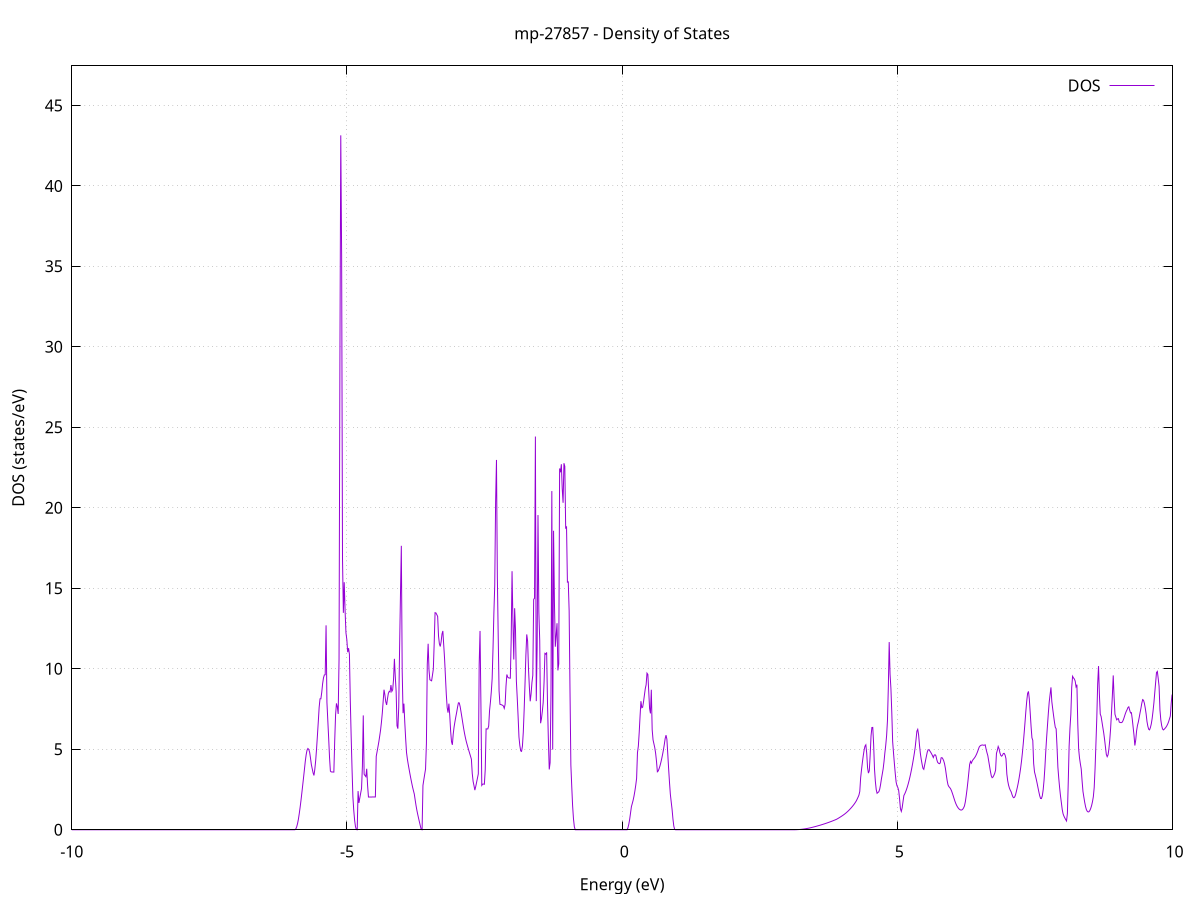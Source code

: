 set title 'mp-27857 - Density of States'
set xlabel 'Energy (eV)'
set ylabel 'DOS (states/eV)'
set grid
set xrange [-10:10]
set yrange [0:47.455]
set xzeroaxis lt -1
set terminal png size 800,600
set output 'mp-27857_dos_gnuplot.png'
plot '-' using 1:2 with lines title 'DOS'
-17.152200 0.000000
-17.136500 0.000000
-17.120800 0.000000
-17.105100 0.000000
-17.089400 0.000000
-17.073600 0.000000
-17.057900 0.000000
-17.042200 0.000000
-17.026500 0.000000
-17.010800 0.000000
-16.995000 0.000000
-16.979300 0.000000
-16.963600 0.000000
-16.947900 0.000000
-16.932200 0.000000
-16.916500 0.000000
-16.900700 0.000000
-16.885000 0.000000
-16.869300 0.000000
-16.853600 0.000000
-16.837900 0.000000
-16.822200 0.000000
-16.806400 0.000000
-16.790700 0.000000
-16.775000 0.000000
-16.759300 0.000000
-16.743600 0.000000
-16.727800 0.000000
-16.712100 0.000000
-16.696400 0.000000
-16.680700 0.000000
-16.665000 0.000000
-16.649300 0.000000
-16.633500 0.000000
-16.617800 0.000000
-16.602100 0.000000
-16.586400 0.000000
-16.570700 0.000000
-16.555000 0.000000
-16.539200 0.000000
-16.523500 0.000000
-16.507800 0.000000
-16.492100 0.000000
-16.476400 0.000000
-16.460600 0.000000
-16.444900 0.000000
-16.429200 0.000000
-16.413500 0.000000
-16.397800 0.000000
-16.382100 0.000000
-16.366300 0.000000
-16.350600 0.000000
-16.334900 0.000000
-16.319200 0.000000
-16.303500 0.000000
-16.287800 0.000000
-16.272000 0.000000
-16.256300 0.000000
-16.240600 0.000000
-16.224900 0.000000
-16.209200 0.000000
-16.193500 0.000000
-16.177700 0.000000
-16.162000 0.000000
-16.146300 0.000000
-16.130600 0.000000
-16.114900 0.000000
-16.099100 0.000000
-16.083400 0.000000
-16.067700 0.000000
-16.052000 0.000000
-16.036300 0.000000
-16.020600 0.000000
-16.004800 0.000000
-15.989100 0.000000
-15.973400 0.000000
-15.957700 0.000000
-15.942000 0.000000
-15.926300 0.000000
-15.910500 0.000000
-15.894800 0.000000
-15.879100 0.000000
-15.863400 0.000000
-15.847700 0.000000
-15.831900 0.000000
-15.816200 0.000000
-15.800500 0.000000
-15.784800 0.000000
-15.769100 0.000000
-15.753400 0.000000
-15.737600 0.000000
-15.721900 0.008300
-15.706200 1.200000
-15.690500 4.267300
-15.674800 8.556900
-15.659100 16.756300
-15.643300 15.286000
-15.627600 12.268100
-15.611900 6.718900
-15.596200 6.721800
-15.580500 6.724700
-15.564700 6.727600
-15.549000 6.730600
-15.533300 10.356200
-15.517600 14.742800
-15.501900 7.881400
-15.486200 0.000000
-15.470400 0.000000
-15.454700 0.000000
-15.439000 0.000000
-15.423300 0.000000
-15.407600 0.000000
-15.391900 0.000000
-15.376100 6.416100
-15.360400 17.279000
-15.344700 6.151400
-15.329000 6.153000
-15.313300 6.155000
-15.297500 6.157300
-15.281800 6.160000
-15.266100 6.163100
-15.250400 6.166600
-15.234700 8.872100
-15.219000 16.136700
-15.203200 16.140400
-15.187500 14.408700
-15.171800 13.228500
-15.156100 25.894500
-15.140400 45.968100
-15.124700 50.950100
-15.108900 103.282300
-15.093200 0.000000
-15.077500 0.000000
-15.061800 0.000000
-15.046100 0.000000
-15.030400 0.000000
-15.014600 0.000000
-14.998900 0.000000
-14.983200 0.000000
-14.967500 0.000000
-14.951800 0.000000
-14.936000 0.000000
-14.920300 0.000000
-14.904600 0.000000
-14.888900 0.000000
-14.873200 0.000000
-14.857500 0.000000
-14.841700 0.000000
-14.826000 0.000000
-14.810300 0.000000
-14.794600 0.000000
-14.778900 0.000000
-14.763200 0.000000
-14.747400 0.000000
-14.731700 0.000000
-14.716000 0.000000
-14.700300 0.000000
-14.684600 0.000000
-14.668800 0.000000
-14.653100 0.000000
-14.637400 0.000000
-14.621700 0.000000
-14.606000 0.000000
-14.590300 0.000000
-14.574500 0.000000
-14.558800 0.000000
-14.543100 0.000000
-14.527400 0.000000
-14.511700 0.000000
-14.496000 0.000000
-14.480200 0.000000
-14.464500 0.000000
-14.448800 0.000000
-14.433100 0.000000
-14.417400 0.000000
-14.401600 0.000000
-14.385900 0.000000
-14.370200 0.000000
-14.354500 0.000000
-14.338800 0.000000
-14.323100 0.000000
-14.307300 0.000000
-14.291600 0.000000
-14.275900 0.000000
-14.260200 0.000000
-14.244500 0.000000
-14.228800 0.000000
-14.213000 0.000000
-14.197300 0.000000
-14.181600 0.000000
-14.165900 0.000000
-14.150200 0.000000
-14.134500 0.000000
-14.118700 0.000000
-14.103000 0.000000
-14.087300 0.000000
-14.071600 0.000000
-14.055900 0.000000
-14.040100 0.000000
-14.024400 0.000000
-14.008700 0.000000
-13.993000 0.000000
-13.977300 0.000000
-13.961600 0.000000
-13.945800 0.000000
-13.930100 0.000000
-13.914400 0.000000
-13.898700 0.000000
-13.883000 0.000000
-13.867300 0.000000
-13.851500 0.000000
-13.835800 0.000000
-13.820100 0.000000
-13.804400 0.000000
-13.788700 0.000000
-13.772900 0.000000
-13.757200 0.000000
-13.741500 0.000000
-13.725800 0.000000
-13.710100 0.000000
-13.694400 0.000000
-13.678600 0.000000
-13.662900 0.000000
-13.647200 0.000000
-13.631500 0.000000
-13.615800 0.000000
-13.600100 0.000000
-13.584300 0.000000
-13.568600 0.000000
-13.552900 0.000000
-13.537200 0.000000
-13.521500 0.000000
-13.505700 0.000000
-13.490000 0.000000
-13.474300 0.000000
-13.458600 0.000000
-13.442900 0.000000
-13.427200 0.000000
-13.411400 0.000000
-13.395700 0.000000
-13.380000 0.000000
-13.364300 0.000000
-13.348600 0.000000
-13.332900 0.000000
-13.317100 0.000000
-13.301400 0.000000
-13.285700 0.000000
-13.270000 0.000000
-13.254300 0.000000
-13.238600 0.000000
-13.222800 0.000000
-13.207100 0.000000
-13.191400 0.000000
-13.175700 0.000000
-13.160000 0.000000
-13.144200 0.000000
-13.128500 0.000000
-13.112800 0.000000
-13.097100 0.000000
-13.081400 0.000000
-13.065700 0.000000
-13.049900 0.000000
-13.034200 0.000000
-13.018500 0.000000
-13.002800 0.000000
-12.987100 0.000000
-12.971400 0.000000
-12.955600 0.000000
-12.939900 0.000000
-12.924200 0.000000
-12.908500 0.000000
-12.892800 0.000000
-12.877000 0.000000
-12.861300 0.000000
-12.845600 0.000000
-12.829900 0.000000
-12.814200 0.000000
-12.798500 0.000000
-12.782700 0.000000
-12.767000 0.000000
-12.751300 0.000000
-12.735600 0.000000
-12.719900 0.000000
-12.704200 0.000000
-12.688400 0.000000
-12.672700 0.000000
-12.657000 0.000000
-12.641300 0.000000
-12.625600 0.000000
-12.609800 0.000000
-12.594100 0.000000
-12.578400 0.000000
-12.562700 0.000000
-12.547000 0.000000
-12.531300 0.000000
-12.515500 0.000000
-12.499800 0.000000
-12.484100 0.000000
-12.468400 0.000000
-12.452700 0.000000
-12.437000 0.000000
-12.421200 0.000000
-12.405500 0.000000
-12.389800 0.000000
-12.374100 0.000000
-12.358400 0.000000
-12.342700 0.000000
-12.326900 0.000000
-12.311200 0.000000
-12.295500 0.000000
-12.279800 0.000000
-12.264100 0.000000
-12.248300 0.000000
-12.232600 0.000000
-12.216900 0.000000
-12.201200 0.000000
-12.185500 0.000000
-12.169800 0.000000
-12.154000 0.000000
-12.138300 0.000000
-12.122600 0.000000
-12.106900 0.000000
-12.091200 0.000000
-12.075500 0.000000
-12.059700 0.000000
-12.044000 0.000000
-12.028300 0.000000
-12.012600 0.000000
-11.996900 0.000000
-11.981100 0.000000
-11.965400 0.000000
-11.949700 0.000000
-11.934000 0.000000
-11.918300 0.000000
-11.902600 0.000000
-11.886800 0.000000
-11.871100 0.000000
-11.855400 0.000000
-11.839700 0.000000
-11.824000 0.000000
-11.808300 0.000000
-11.792500 0.000000
-11.776800 0.000000
-11.761100 0.000000
-11.745400 0.000000
-11.729700 0.000000
-11.713900 0.000000
-11.698200 0.000000
-11.682500 0.000000
-11.666800 0.000000
-11.651100 0.000000
-11.635400 0.000000
-11.619600 0.000000
-11.603900 0.000000
-11.588200 0.000000
-11.572500 0.000000
-11.556800 0.000000
-11.541100 0.000000
-11.525300 0.000000
-11.509600 0.000000
-11.493900 0.000000
-11.478200 0.000000
-11.462500 0.000000
-11.446700 0.000000
-11.431000 0.000000
-11.415300 0.000000
-11.399600 0.000000
-11.383900 0.000000
-11.368200 0.000000
-11.352400 0.000000
-11.336700 0.000000
-11.321000 0.000000
-11.305300 0.000000
-11.289600 0.000000
-11.273900 0.000000
-11.258100 0.000000
-11.242400 0.000000
-11.226700 0.000000
-11.211000 0.000000
-11.195300 0.000000
-11.179600 0.000000
-11.163800 0.000000
-11.148100 0.000000
-11.132400 0.000000
-11.116700 0.000000
-11.101000 0.000000
-11.085200 0.000000
-11.069500 0.000000
-11.053800 0.000000
-11.038100 0.000000
-11.022400 0.000000
-11.006700 0.000000
-10.990900 0.000000
-10.975200 0.000000
-10.959500 0.000000
-10.943800 0.000000
-10.928100 0.000000
-10.912400 0.000000
-10.896600 0.000000
-10.880900 0.000000
-10.865200 0.000000
-10.849500 0.000000
-10.833800 0.000000
-10.818000 0.000000
-10.802300 0.000000
-10.786600 0.000000
-10.770900 0.000000
-10.755200 0.000000
-10.739500 0.000000
-10.723700 0.000000
-10.708000 0.000000
-10.692300 0.000000
-10.676600 0.000000
-10.660900 0.000000
-10.645200 0.000000
-10.629400 0.000000
-10.613700 0.000000
-10.598000 0.000000
-10.582300 0.000000
-10.566600 0.000000
-10.550800 0.000000
-10.535100 0.000000
-10.519400 0.000000
-10.503700 0.000000
-10.488000 0.000000
-10.472300 0.000000
-10.456500 0.000000
-10.440800 0.000000
-10.425100 0.000000
-10.409400 0.000000
-10.393700 0.000000
-10.378000 0.000000
-10.362200 0.000000
-10.346500 0.000000
-10.330800 0.000000
-10.315100 0.000000
-10.299400 0.000000
-10.283700 0.000000
-10.267900 0.000000
-10.252200 0.000000
-10.236500 0.000000
-10.220800 0.000000
-10.205100 0.000000
-10.189300 0.000000
-10.173600 0.000000
-10.157900 0.000000
-10.142200 0.000000
-10.126500 0.000000
-10.110800 0.000000
-10.095000 0.000000
-10.079300 0.000000
-10.063600 0.000000
-10.047900 0.000000
-10.032200 0.000000
-10.016500 0.000000
-10.000700 0.000000
-9.985000 0.000000
-9.969300 0.000000
-9.953600 0.000000
-9.937900 0.000000
-9.922100 0.000000
-9.906400 0.000000
-9.890700 0.000000
-9.875000 0.000000
-9.859300 0.000000
-9.843600 0.000000
-9.827800 0.000000
-9.812100 0.000000
-9.796400 0.000000
-9.780700 0.000000
-9.765000 0.000000
-9.749300 0.000000
-9.733500 0.000000
-9.717800 0.000000
-9.702100 0.000000
-9.686400 0.000000
-9.670700 0.000000
-9.654900 0.000000
-9.639200 0.000000
-9.623500 0.000000
-9.607800 0.000000
-9.592100 0.000000
-9.576400 0.000000
-9.560600 0.000000
-9.544900 0.000000
-9.529200 0.000000
-9.513500 0.000000
-9.497800 0.000000
-9.482100 0.000000
-9.466300 0.000000
-9.450600 0.000000
-9.434900 0.000000
-9.419200 0.000000
-9.403500 0.000000
-9.387800 0.000000
-9.372000 0.000000
-9.356300 0.000000
-9.340600 0.000000
-9.324900 0.000000
-9.309200 0.000000
-9.293400 0.000000
-9.277700 0.000000
-9.262000 0.000000
-9.246300 0.000000
-9.230600 0.000000
-9.214900 0.000000
-9.199100 0.000000
-9.183400 0.000000
-9.167700 0.000000
-9.152000 0.000000
-9.136300 0.000000
-9.120600 0.000000
-9.104800 0.000000
-9.089100 0.000000
-9.073400 0.000000
-9.057700 0.000000
-9.042000 0.000000
-9.026200 0.000000
-9.010500 0.000000
-8.994800 0.000000
-8.979100 0.000000
-8.963400 0.000000
-8.947700 0.000000
-8.931900 0.000000
-8.916200 0.000000
-8.900500 0.000000
-8.884800 0.000000
-8.869100 0.000000
-8.853400 0.000000
-8.837600 0.000000
-8.821900 0.000000
-8.806200 0.000000
-8.790500 0.000000
-8.774800 0.000000
-8.759000 0.000000
-8.743300 0.000000
-8.727600 0.000000
-8.711900 0.000000
-8.696200 0.000000
-8.680500 0.000000
-8.664700 0.000000
-8.649000 0.000000
-8.633300 0.000000
-8.617600 0.000000
-8.601900 0.000000
-8.586200 0.000000
-8.570400 0.000000
-8.554700 0.000000
-8.539000 0.000000
-8.523300 0.000000
-8.507600 0.000000
-8.491900 0.000000
-8.476100 0.000000
-8.460400 0.000000
-8.444700 0.000000
-8.429000 0.000000
-8.413300 0.000000
-8.397500 0.000000
-8.381800 0.000000
-8.366100 0.000000
-8.350400 0.000000
-8.334700 0.000000
-8.319000 0.000000
-8.303200 0.000000
-8.287500 0.000000
-8.271800 0.000000
-8.256100 0.000000
-8.240400 0.000000
-8.224700 0.000000
-8.208900 0.000000
-8.193200 0.000000
-8.177500 0.000000
-8.161800 0.000000
-8.146100 0.000000
-8.130300 0.000000
-8.114600 0.000000
-8.098900 0.000000
-8.083200 0.000000
-8.067500 0.000000
-8.051800 0.000000
-8.036000 0.000000
-8.020300 0.000000
-8.004600 0.000000
-7.988900 0.000000
-7.973200 0.000000
-7.957500 0.000000
-7.941700 0.000000
-7.926000 0.000000
-7.910300 0.000000
-7.894600 0.000000
-7.878900 0.000000
-7.863100 0.000000
-7.847400 0.000000
-7.831700 0.000000
-7.816000 0.000000
-7.800300 0.000000
-7.784600 0.000000
-7.768800 0.000000
-7.753100 0.000000
-7.737400 0.000000
-7.721700 0.000000
-7.706000 0.000000
-7.690300 0.000000
-7.674500 0.000000
-7.658800 0.000000
-7.643100 0.000000
-7.627400 0.000000
-7.611700 0.000000
-7.595900 0.000000
-7.580200 0.000000
-7.564500 0.000000
-7.548800 0.000000
-7.533100 0.000000
-7.517400 0.000000
-7.501600 0.000000
-7.485900 0.000000
-7.470200 0.000000
-7.454500 0.000000
-7.438800 0.000000
-7.423100 0.000000
-7.407300 0.000000
-7.391600 0.000000
-7.375900 0.000000
-7.360200 0.000000
-7.344500 0.000000
-7.328800 0.000000
-7.313000 0.000000
-7.297300 0.000000
-7.281600 0.000000
-7.265900 0.000000
-7.250200 0.000000
-7.234400 0.000000
-7.218700 0.000000
-7.203000 0.000000
-7.187300 0.000000
-7.171600 0.000000
-7.155900 0.000000
-7.140100 0.000000
-7.124400 0.000000
-7.108700 0.000000
-7.093000 0.000000
-7.077300 0.000000
-7.061600 0.000000
-7.045800 0.000000
-7.030100 0.000000
-7.014400 0.000000
-6.998700 0.000000
-6.983000 0.000000
-6.967200 0.000000
-6.951500 0.000000
-6.935800 0.000000
-6.920100 0.000000
-6.904400 0.000000
-6.888700 0.000000
-6.872900 0.000000
-6.857200 0.000000
-6.841500 0.000000
-6.825800 0.000000
-6.810100 0.000000
-6.794400 0.000000
-6.778600 0.000000
-6.762900 0.000000
-6.747200 0.000000
-6.731500 0.000000
-6.715800 0.000000
-6.700000 0.000000
-6.684300 0.000000
-6.668600 0.000000
-6.652900 0.000000
-6.637200 0.000000
-6.621500 0.000000
-6.605700 0.000000
-6.590000 0.000000
-6.574300 0.000000
-6.558600 0.000000
-6.542900 0.000000
-6.527200 0.000000
-6.511400 0.000000
-6.495700 0.000000
-6.480000 0.000000
-6.464300 0.000000
-6.448600 0.000000
-6.432900 0.000000
-6.417100 0.000000
-6.401400 0.000000
-6.385700 0.000000
-6.370000 0.000000
-6.354300 0.000000
-6.338500 0.000000
-6.322800 0.000000
-6.307100 0.000000
-6.291400 0.000000
-6.275700 0.000000
-6.260000 0.000000
-6.244200 0.000000
-6.228500 0.000000
-6.212800 0.000000
-6.197100 0.000000
-6.181400 0.000000
-6.165700 0.000000
-6.149900 0.000000
-6.134200 0.000000
-6.118500 0.000000
-6.102800 0.000000
-6.087100 0.000000
-6.071300 0.000000
-6.055600 0.000000
-6.039900 0.000000
-6.024200 0.000000
-6.008500 0.000000
-5.992800 0.000000
-5.977000 0.000000
-5.961300 0.000000
-5.945600 0.000900
-5.929900 0.050300
-5.914200 0.175000
-5.898500 0.375100
-5.882700 0.650600
-5.867000 1.001400
-5.851300 1.393000
-5.835600 1.821400
-5.819900 2.289200
-5.804100 2.774000
-5.788400 3.258400
-5.772700 3.757400
-5.757000 4.262100
-5.741300 4.664900
-5.725600 4.947100
-5.709800 5.048800
-5.694100 4.991900
-5.678400 4.815900
-5.662700 4.454900
-5.647000 4.048700
-5.631300 3.792900
-5.615500 3.534000
-5.599800 3.374800
-5.584100 3.762800
-5.568400 4.303600
-5.552700 5.024100
-5.537000 5.845900
-5.521200 6.706000
-5.505500 7.602300
-5.489800 8.135500
-5.474100 8.137700
-5.458400 8.536800
-5.442600 9.070300
-5.426900 9.432200
-5.411200 9.617200
-5.395500 9.633800
-5.379800 12.699900
-5.364100 7.914400
-5.348300 6.795700
-5.332600 5.690600
-5.316900 4.499800
-5.301200 3.644400
-5.285500 3.594800
-5.269800 3.590500
-5.254000 3.587000
-5.238300 3.584300
-5.222600 5.541600
-5.206900 7.146400
-5.191200 7.851500
-5.175400 7.635200
-5.159700 7.195200
-5.144000 10.590200
-5.128300 29.100800
-5.112600 43.140900
-5.096900 35.610500
-5.081100 16.848000
-5.065400 13.474300
-5.049700 15.377900
-5.034000 13.579600
-5.018300 12.230300
-5.002600 11.819000
-4.986800 11.033500
-4.971100 11.283600
-4.955400 10.907800
-4.939700 8.057600
-4.924000 5.829200
-4.908200 3.815300
-4.892500 2.045000
-4.876800 1.211200
-4.861100 0.594500
-4.845400 0.195000
-4.829700 0.012600
-4.813900 0.000000
-4.798200 2.404600
-4.782500 1.666400
-4.766800 1.973000
-4.751100 2.271000
-4.735400 2.560200
-4.719600 3.937800
-4.703900 7.102900
-4.688200 3.450300
-4.672500 3.370700
-4.656800 3.299200
-4.641100 3.788400
-4.625300 2.749400
-4.609600 2.033800
-4.593900 2.034400
-4.578200 2.034900
-4.562500 2.035500
-4.546700 2.036100
-4.531000 2.036700
-4.515300 2.037200
-4.499600 2.037800
-4.483900 2.038400
-4.468200 4.564100
-4.452400 4.859600
-4.436700 5.156700
-4.421000 5.460800
-4.405300 5.821700
-4.389600 6.190900
-4.373900 6.675500
-4.358100 7.248800
-4.342400 7.977600
-4.326700 8.700900
-4.311000 8.382000
-4.295300 7.957000
-4.279500 7.755300
-4.263800 8.141900
-4.248100 8.475600
-4.232400 8.598900
-4.216700 8.564800
-4.201000 8.991900
-4.185200 8.593400
-4.169500 8.693300
-4.153800 9.337700
-4.138100 10.621100
-4.122400 9.536600
-4.106700 8.606600
-4.090900 6.465400
-4.075200 6.282400
-4.059500 7.603500
-4.043800 11.290100
-4.028100 14.557200
-4.012300 17.641300
-3.996600 9.853700
-3.980900 7.245100
-3.965200 7.837700
-3.949500 6.667900
-3.933800 5.667400
-3.918000 4.800600
-3.902300 4.389700
-3.886600 4.061600
-3.870900 3.759500
-3.855200 3.462900
-3.839500 3.179500
-3.823700 2.909300
-3.808000 2.653300
-3.792300 2.431000
-3.776600 2.219700
-3.760900 1.856200
-3.745100 1.506500
-3.729400 1.202900
-3.713700 0.943200
-3.698000 0.702700
-3.682300 0.469200
-3.666600 0.240400
-3.650800 0.016300
-3.635100 0.000000
-3.619400 2.753700
-3.603700 3.103500
-3.588000 3.442000
-3.572300 3.769200
-3.556500 5.352100
-3.540800 10.273000
-3.525100 11.554600
-3.509400 9.929000
-3.493700 9.318700
-3.478000 9.287200
-3.462200 9.254500
-3.446500 9.606300
-3.430800 9.979200
-3.415100 11.593200
-3.399400 13.485500
-3.383600 13.471300
-3.367900 13.366900
-3.352200 13.251800
-3.336500 12.037700
-3.320800 11.553700
-3.305100 11.387200
-3.289300 11.672600
-3.273600 12.159500
-3.257900 12.351700
-3.242200 11.493700
-3.226500 10.626200
-3.210800 9.519400
-3.195000 8.404600
-3.179300 7.590200
-3.163600 7.276200
-3.147900 7.835900
-3.132200 7.099100
-3.116400 6.137200
-3.100700 5.477600
-3.085000 5.277900
-3.069300 5.951200
-3.053600 6.387200
-3.037900 6.717000
-3.022100 7.019200
-3.006400 7.303000
-2.990700 7.615800
-2.975000 7.887000
-2.959300 7.879500
-2.943600 7.653100
-2.927800 7.327600
-2.912100 6.994200
-2.896400 6.650200
-2.880700 6.312500
-2.865000 6.008400
-2.849200 5.738600
-2.833500 5.503300
-2.817800 5.302200
-2.802100 5.111300
-2.786400 4.926100
-2.770700 4.746600
-2.754900 4.567400
-2.739200 4.386100
-2.723500 3.495900
-2.707800 3.001200
-2.692100 2.744800
-2.676400 2.462700
-2.660600 2.682900
-2.644900 2.944000
-2.629200 3.206400
-2.613500 3.474800
-2.597800 10.263300
-2.582100 12.351500
-2.566300 7.852900
-2.550600 2.756700
-2.534900 2.832800
-2.519200 2.842600
-2.503500 2.828500
-2.487700 3.730600
-2.472000 6.269000
-2.456300 6.263800
-2.440600 6.264700
-2.424900 6.448300
-2.409200 7.403400
-2.393400 7.937900
-2.377700 8.562000
-2.362000 9.386500
-2.346300 11.264200
-2.330600 13.442100
-2.314900 15.200400
-2.299100 20.361400
-2.283400 22.974600
-2.267700 15.738100
-2.252000 12.042200
-2.236300 8.636800
-2.220500 7.794600
-2.204800 7.780300
-2.189100 7.759100
-2.173400 7.734900
-2.157700 7.690600
-2.142000 7.542200
-2.126200 7.797900
-2.110500 8.913800
-2.094800 9.645600
-2.079100 9.483500
-2.063400 9.436700
-2.047700 9.425900
-2.031900 9.415700
-2.016200 11.817600
-2.000500 16.062900
-1.984800 13.021200
-1.969100 10.574300
-1.953300 13.763900
-1.937600 12.391000
-1.921900 9.239200
-1.906200 8.194000
-1.890500 7.029600
-1.874800 5.762000
-1.859000 5.234200
-1.843300 4.900400
-1.827600 4.871400
-1.811900 5.197900
-1.796200 6.064800
-1.780500 7.435300
-1.764700 9.087600
-1.749000 10.858200
-1.733300 12.136600
-1.717600 11.718500
-1.701900 10.016200
-1.686200 8.891800
-1.670400 7.982200
-1.654700 8.434600
-1.639000 9.147500
-1.623300 9.594600
-1.607600 14.320600
-1.591800 14.377400
-1.576100 24.430800
-1.560400 7.993300
-1.544700 11.327300
-1.529000 19.550500
-1.513300 13.522300
-1.497500 11.743600
-1.481800 6.618400
-1.466100 6.892600
-1.450400 7.350500
-1.434700 7.901200
-1.419000 9.148300
-1.403200 10.955700
-1.387500 10.911000
-1.371800 11.018700
-1.356100 7.834100
-1.340400 5.561300
-1.324600 3.747400
-1.308900 4.170400
-1.293200 8.394100
-1.277500 21.039500
-1.261800 4.981200
-1.246100 18.575100
-1.230300 14.135400
-1.214600 11.371700
-1.198900 12.077500
-1.183200 12.830400
-1.167500 9.900200
-1.151800 10.310500
-1.136000 22.445000
-1.120300 22.207800
-1.104600 22.707200
-1.088900 21.193600
-1.073200 20.315200
-1.057400 22.771500
-1.041700 22.572800
-1.026000 18.748100
-1.010300 18.805900
-0.994600 15.384000
-0.978900 15.398700
-0.963100 13.601700
-0.947400 8.622900
-0.931700 4.017500
-0.916000 2.710000
-0.900300 1.503300
-0.884600 0.689100
-0.868800 0.193900
-0.853100 0.002600
-0.837400 0.000000
-0.821700 0.000000
-0.806000 0.000000
-0.790300 0.000000
-0.774500 0.000000
-0.758800 0.000000
-0.743100 0.000000
-0.727400 0.000000
-0.711700 0.000000
-0.695900 0.000000
-0.680200 0.000000
-0.664500 0.000000
-0.648800 0.000000
-0.633100 0.000000
-0.617400 0.000000
-0.601600 0.000000
-0.585900 0.000000
-0.570200 0.000000
-0.554500 0.000000
-0.538800 0.000000
-0.523100 0.000000
-0.507300 0.000000
-0.491600 0.000000
-0.475900 0.000000
-0.460200 0.000000
-0.444500 0.000000
-0.428700 0.000000
-0.413000 0.000000
-0.397300 0.000000
-0.381600 0.000000
-0.365900 0.000000
-0.350200 0.000000
-0.334400 0.000000
-0.318700 0.000000
-0.303000 0.000000
-0.287300 0.000000
-0.271600 0.000000
-0.255900 0.000000
-0.240100 0.000000
-0.224400 0.000000
-0.208700 0.000000
-0.193000 0.000000
-0.177300 0.000000
-0.161500 0.000000
-0.145800 0.000000
-0.130100 0.000000
-0.114400 0.000000
-0.098700 0.000000
-0.083000 0.000000
-0.067200 0.000000
-0.051500 0.000000
-0.035800 0.000000
-0.020100 0.000000
-0.004400 0.000000
0.011300 0.000000
0.027100 0.000000
0.042800 0.000000
0.058500 0.000000
0.074200 0.000000
0.089900 0.000000
0.105600 0.127400
0.121400 0.352200
0.137100 0.659600
0.152800 1.049600
0.168500 1.440000
0.184200 1.632900
0.200000 1.839300
0.215700 2.097500
0.231400 2.406400
0.247100 2.766000
0.262800 3.195600
0.278500 4.792900
0.294300 5.193500
0.310000 6.046800
0.325700 7.062400
0.341400 7.988500
0.357100 7.581200
0.372800 7.615600
0.388600 7.952200
0.404300 8.355800
0.420000 8.756100
0.435700 9.009300
0.451400 9.729500
0.467200 9.650800
0.482900 8.614100
0.498600 7.534200
0.514300 7.229200
0.530000 8.700200
0.545700 6.215800
0.561500 5.586500
0.577200 5.340800
0.592900 5.096900
0.608600 4.746000
0.624300 4.249900
0.640000 3.603500
0.655800 3.655100
0.671500 3.798100
0.687200 3.968300
0.702900 4.173400
0.718600 4.411900
0.734400 4.675100
0.750100 4.963100
0.765800 5.292000
0.781500 5.665500
0.797200 5.875900
0.812900 5.626900
0.828700 4.734200
0.844400 3.803000
0.860100 2.954400
0.875800 2.211800
0.891500 1.732000
0.907200 1.269500
0.923000 0.671600
0.938700 0.227600
0.954400 0.018100
0.970100 0.000000
0.985800 0.000000
1.001600 0.000000
1.017300 0.000000
1.033000 0.000000
1.048700 0.000000
1.064400 0.000000
1.080100 0.000000
1.095900 0.000000
1.111600 0.000000
1.127300 0.000000
1.143000 0.000000
1.158700 0.000000
1.174400 0.000000
1.190200 0.000000
1.205900 0.000000
1.221600 0.000000
1.237300 0.000000
1.253000 0.000000
1.268700 0.000000
1.284500 0.000000
1.300200 0.000000
1.315900 0.000000
1.331600 0.000000
1.347300 0.000000
1.363100 0.000000
1.378800 0.000000
1.394500 0.000000
1.410200 0.000000
1.425900 0.000000
1.441600 0.000000
1.457400 0.000000
1.473100 0.000000
1.488800 0.000000
1.504500 0.000000
1.520200 0.000000
1.535900 0.000000
1.551700 0.000000
1.567400 0.000000
1.583100 0.000000
1.598800 0.000000
1.614500 0.000000
1.630300 0.000000
1.646000 0.000000
1.661700 0.000000
1.677400 0.000000
1.693100 0.000000
1.708800 0.000000
1.724600 0.000000
1.740300 0.000000
1.756000 0.000000
1.771700 0.000000
1.787400 0.000000
1.803100 0.000000
1.818900 0.000000
1.834600 0.000000
1.850300 0.000000
1.866000 0.000000
1.881700 0.000000
1.897500 0.000000
1.913200 0.000000
1.928900 0.000000
1.944600 0.000000
1.960300 0.000000
1.976000 0.000000
1.991800 0.000000
2.007500 0.000000
2.023200 0.000000
2.038900 0.000000
2.054600 0.000000
2.070300 0.000000
2.086100 0.000000
2.101800 0.000000
2.117500 0.000000
2.133200 0.000000
2.148900 0.000000
2.164600 0.000000
2.180400 0.000000
2.196100 0.000000
2.211800 0.000000
2.227500 0.000000
2.243200 0.000000
2.259000 0.000000
2.274700 0.000000
2.290400 0.000000
2.306100 0.000000
2.321800 0.000000
2.337500 0.000000
2.353300 0.000000
2.369000 0.000000
2.384700 0.000000
2.400400 0.000000
2.416100 0.000000
2.431800 0.000000
2.447600 0.000000
2.463300 0.000000
2.479000 0.000000
2.494700 0.000000
2.510400 0.000000
2.526200 0.000000
2.541900 0.000000
2.557600 0.000000
2.573300 0.000000
2.589000 0.000000
2.604700 0.000000
2.620500 0.000000
2.636200 0.000000
2.651900 0.000000
2.667600 0.000000
2.683300 0.000000
2.699000 0.000000
2.714800 0.000000
2.730500 0.000000
2.746200 0.000000
2.761900 0.000000
2.777600 0.000000
2.793400 0.000000
2.809100 0.000000
2.824800 0.000000
2.840500 0.000000
2.856200 0.000000
2.871900 0.000000
2.887700 0.000000
2.903400 0.000000
2.919100 0.000000
2.934800 0.000000
2.950500 0.000000
2.966200 0.000000
2.982000 0.000000
2.997700 0.000000
3.013400 0.000000
3.029100 0.000000
3.044800 0.000000
3.060500 0.000000
3.076300 0.000000
3.092000 0.000000
3.107700 0.000000
3.123400 0.000500
3.139100 0.001500
3.154900 0.003200
3.170600 0.005500
3.186300 0.008300
3.202000 0.011800
3.217700 0.015900
3.233400 0.020600
3.249200 0.026000
3.264900 0.031900
3.280600 0.038400
3.296300 0.045600
3.312000 0.053300
3.327700 0.061700
3.343500 0.070700
3.359200 0.080300
3.374900 0.090400
3.390600 0.101200
3.406300 0.112700
3.422100 0.124700
3.437800 0.137300
3.453500 0.150500
3.469200 0.164200
3.484900 0.178100
3.500600 0.192300
3.516400 0.206700
3.532100 0.221400
3.547800 0.236300
3.563500 0.251500
3.579200 0.266900
3.594900 0.282600
3.610700 0.298600
3.626400 0.315000
3.642100 0.331700
3.657800 0.348700
3.673500 0.366100
3.689300 0.383900
3.705000 0.401900
3.720700 0.420300
3.736400 0.439100
3.752100 0.458200
3.767800 0.477700
3.783600 0.497600
3.799300 0.518000
3.815000 0.538700
3.830700 0.559800
3.846400 0.581400
3.862100 0.603300
3.877900 0.625700
3.893600 0.648400
3.909300 0.677900
3.925000 0.709500
3.940700 0.742100
3.956400 0.775500
3.972200 0.809800
3.987900 0.845000
4.003600 0.881100
4.019300 0.918100
4.035000 0.956900
4.050800 0.998300
4.066500 1.042300
4.082200 1.088900
4.097900 1.138000
4.113600 1.189700
4.129300 1.243900
4.145100 1.300700
4.160800 1.360100
4.176500 1.422100
4.192200 1.486600
4.207900 1.555600
4.223600 1.630500
4.239400 1.711300
4.255100 1.798000
4.270800 1.906600
4.286500 2.023800
4.302200 2.149600
4.318000 2.382600
4.333700 3.231200
4.349400 3.732600
4.365100 4.185200
4.380800 4.589200
4.396500 4.944500
4.412300 5.194500
4.428000 5.277400
4.443700 4.758800
4.459400 3.852500
4.475100 3.518900
4.490800 3.668000
4.506600 4.634300
4.522300 5.831200
4.538000 6.354900
4.553700 6.358900
4.569400 5.321400
4.585200 3.783400
4.600900 3.007000
4.616600 2.494200
4.632300 2.267500
4.648000 2.316800
4.663700 2.360400
4.679500 2.513500
4.695200 2.801200
4.710900 3.155500
4.726600 3.460400
4.742300 3.779900
4.758000 4.228300
4.773800 4.781800
4.789500 5.249900
4.805200 5.845300
4.820900 6.782000
4.836600 8.847800
4.852400 11.662200
4.868100 9.660200
4.883800 8.771100
4.899500 7.275600
4.915200 5.478400
4.930900 4.770500
4.946700 4.110600
4.962400 3.498500
4.978100 2.963400
4.993800 2.734000
5.009500 2.624400
5.025200 2.432500
5.041000 1.921500
5.056700 1.302000
5.072400 1.141100
5.088100 1.365300
5.103800 1.760800
5.119500 2.129600
5.135300 2.234300
5.151000 2.358800
5.166700 2.503700
5.182400 2.668900
5.198100 2.854400
5.213900 3.060300
5.229600 3.286500
5.245300 3.533700
5.261000 3.801800
5.276700 4.090800
5.292400 4.400900
5.308200 4.732000
5.323900 5.096000
5.339600 5.595600
5.355300 6.124500
5.371000 6.237800
5.386700 5.900000
5.402500 5.266000
5.418200 4.757400
5.433900 4.385000
5.449600 4.081300
5.465300 3.822000
5.481100 3.753800
5.496800 4.028900
5.512500 4.298500
5.528200 4.564600
5.543900 4.822400
5.559600 4.970500
5.575400 4.968900
5.591100 4.897000
5.606800 4.814000
5.622500 4.720100
5.638200 4.613800
5.653900 4.487100
5.669700 4.633200
5.685400 4.665300
5.701100 4.601800
5.716800 4.356000
5.732500 4.189400
5.748300 4.133400
5.764000 4.103900
5.779700 4.149200
5.795400 4.468100
5.811100 4.482200
5.826800 4.408800
5.842600 4.287600
5.858300 4.097200
5.874000 3.807900
5.889700 3.419700
5.905400 3.054800
5.921100 2.789800
5.936900 2.681000
5.952600 2.620200
5.968300 2.543700
5.984000 2.425900
5.999700 2.275000
6.015400 2.112500
6.031200 1.939400
6.046900 1.774200
6.062600 1.630400
6.078300 1.511500
6.094000 1.415000
6.109800 1.338000
6.125500 1.280600
6.141200 1.242600
6.156900 1.224200
6.172600 1.232300
6.188300 1.277500
6.204100 1.359800
6.219800 1.479500
6.235500 1.729900
6.251200 2.101700
6.266900 2.521800
6.282600 2.997000
6.298400 3.524000
6.314100 4.058900
6.329800 4.248500
6.345500 4.140500
6.361200 4.273400
6.377000 4.360300
6.392700 4.423500
6.408400 4.496100
6.424100 4.588000
6.439800 4.699200
6.455500 4.829700
6.471300 4.979500
6.487000 5.133100
6.502700 5.204600
6.518400 5.244600
6.534100 5.260600
6.549800 5.269100
6.565600 5.252300
6.581300 5.254500
6.597000 5.277500
6.612700 5.015900
6.628400 4.795500
6.644200 4.606400
6.659900 4.282200
6.675600 3.957800
6.691300 3.633900
6.707000 3.356400
6.722700 3.235100
6.738500 3.274800
6.754200 3.380600
6.769900 3.507800
6.785600 3.708800
6.801300 4.747800
6.817000 4.931700
6.832800 5.174000
6.848500 5.039500
6.864200 4.782900
6.879900 4.619600
6.895600 4.570200
6.911300 4.632600
6.927100 4.741400
6.942800 4.744800
6.958500 4.636500
6.974200 4.416700
6.989900 3.461500
7.005700 3.041700
7.021400 2.767700
7.037100 2.587300
7.052800 2.451400
7.068500 2.357300
7.084200 2.183200
7.100000 2.041300
7.115700 1.990300
7.131400 2.030200
7.147100 2.160900
7.162800 2.377400
7.178500 2.604900
7.194300 2.859200
7.210000 3.151800
7.225700 3.482700
7.241400 3.852600
7.257100 4.283700
7.272900 4.787200
7.288600 5.362200
7.304300 5.996200
7.320000 6.666900
7.335700 7.371800
7.351400 7.995500
7.367200 8.471500
7.382900 8.595000
7.398600 8.116600
7.414300 7.292700
7.430000 6.434200
7.445700 5.719200
7.461500 5.552000
7.477200 4.117400
7.492900 3.588400
7.508600 3.377100
7.524300 3.144300
7.540100 2.889900
7.555800 2.617300
7.571500 2.355100
7.587200 2.110000
7.602900 1.942200
7.618600 1.938800
7.634400 2.107900
7.650100 2.483600
7.665800 3.061400
7.681500 3.874700
7.697200 4.860700
7.712900 5.730400
7.728700 6.501600
7.744400 7.261100
7.760100 7.937100
7.775800 8.405400
7.791500 8.846000
7.807200 7.965000
7.823000 7.523500
7.838700 7.106700
7.854400 6.707500
7.870100 6.369200
7.885800 6.271900
7.901600 5.164900
7.917300 3.892000
7.933000 3.216200
7.948700 2.625500
7.964400 2.120000
7.980100 1.701600
7.995900 1.267700
8.011600 0.990600
8.027300 0.847800
8.043000 0.737800
8.058700 0.637700
8.074400 0.547600
8.090200 1.009100
8.105900 2.970100
8.121600 5.179900
8.137300 6.323400
8.153000 7.182200
8.168800 8.857200
8.184500 9.536000
8.200200 9.436800
8.215900 9.372300
8.231600 9.239000
8.247300 8.885900
8.263100 9.011400
8.278800 6.586400
8.294500 5.022300
8.310200 4.466900
8.325900 4.096700
8.341600 3.775100
8.357400 3.033700
8.373100 2.382000
8.388800 2.039300
8.404500 1.711600
8.420200 1.438300
8.436000 1.243400
8.451700 1.146900
8.467400 1.105600
8.483100 1.123800
8.498800 1.201100
8.514500 1.329100
8.530300 1.504500
8.546000 1.741400
8.561700 2.054000
8.577400 2.625900
8.593100 3.802600
8.608800 5.347300
8.624600 6.960400
8.640300 9.057300
8.656000 10.168700
8.671700 8.403200
8.687400 7.183300
8.703200 7.032900
8.718900 6.694700
8.734600 6.351500
8.750300 6.016100
8.766000 5.608500
8.781700 5.144100
8.797500 4.682600
8.813200 4.539800
8.828900 4.656300
8.844600 5.023900
8.860300 5.580700
8.876000 6.318700
8.891800 7.288300
8.907500 8.351600
8.923200 9.590100
8.938900 8.215200
8.954600 7.175200
8.970300 7.002600
8.986100 6.830600
9.001800 6.886800
9.017500 6.903000
9.033200 6.686400
9.048900 6.668100
9.064700 6.654000
9.080400 6.665000
9.096100 6.742800
9.111800 6.876100
9.127500 7.041100
9.143200 7.211600
9.159000 7.351100
9.174700 7.458300
9.190400 7.593000
9.206100 7.639100
9.221800 7.438700
9.237500 7.257900
9.253300 7.275100
9.269000 6.873600
9.284700 6.375700
9.300400 5.878900
9.316100 5.234600
9.331900 5.580300
9.347600 6.144800
9.363300 6.480400
9.379000 6.691600
9.394700 6.970700
9.410400 7.265500
9.426200 7.539200
9.441900 7.852800
9.457600 8.087300
9.473300 8.047200
9.489000 7.860500
9.504700 7.568500
9.520500 7.202100
9.536200 6.730300
9.551900 6.431900
9.567600 6.241400
9.583300 6.207100
9.599100 6.357100
9.614800 6.580800
9.630500 6.916800
9.646200 7.365800
9.661900 7.880300
9.677600 8.508700
9.693400 9.136800
9.709100 9.766700
9.724800 9.837200
9.740500 9.394500
9.756200 8.913500
9.771900 7.454200
9.787700 6.825900
9.803400 6.470200
9.819100 6.261500
9.834800 6.203200
9.850500 6.249000
9.866200 6.307600
9.882000 6.375700
9.897700 6.463400
9.913400 6.571600
9.929100 6.708800
9.944800 6.885000
9.960600 7.062000
9.976300 7.852200
9.992000 8.398100
10.007700 7.852200
10.023400 7.067400
10.039100 6.985200
10.054900 7.081700
10.070600 7.225700
10.086300 7.188300
10.102000 6.939800
10.117700 6.546000
10.133400 6.208500
10.149200 5.898200
10.164900 5.657400
10.180600 5.579400
10.196300 5.546600
10.212000 5.595300
10.227800 5.760100
10.243500 5.977300
10.259200 7.428600
10.274900 7.786200
10.290600 7.657100
10.306300 7.291600
10.322100 7.135500
10.337800 6.834300
10.353500 6.727100
10.369200 7.005400
10.384900 7.081100
10.400600 7.148200
10.416400 7.204000
10.432100 7.245500
10.447800 7.304500
10.463500 7.511000
10.479200 7.858500
10.495000 8.205500
10.510700 8.505900
10.526400 8.759700
10.542100 8.682900
10.557800 8.324200
10.573500 7.827400
10.589300 7.565400
10.605000 7.720400
10.620700 7.658100
10.636400 7.500600
10.652100 7.290400
10.667800 7.066900
10.683600 6.832800
10.699300 6.645500
10.715000 6.814700
10.730700 6.971700
10.746400 7.003500
10.762100 6.956300
10.777900 6.821900
10.793600 6.572600
10.809300 6.301900
10.825000 6.037000
10.840700 5.878500
10.856500 5.744400
10.872200 5.656200
10.887900 5.578900
10.903600 5.639400
10.919300 6.500200
10.935000 6.598200
10.950800 6.612200
10.966500 6.598500
10.982200 6.886400
10.997900 7.323500
11.013600 7.889100
11.029300 8.122000
11.045100 7.911100
11.060800 7.228300
11.076500 6.057900
11.092200 5.752400
11.107900 5.493500
11.123700 5.335100
11.139400 5.410400
11.155100 5.325800
11.170800 5.230900
11.186500 5.137200
11.202200 5.110400
11.218000 5.222000
11.233700 5.356000
11.249400 5.141600
11.265100 4.862200
11.280800 4.936200
11.296500 5.020100
11.312300 5.123600
11.328000 5.245900
11.343700 5.315900
11.359400 5.456300
11.375100 5.367300
11.390900 4.923700
11.406600 4.194700
11.422300 3.625600
11.438000 3.278700
11.453700 3.435800
11.469400 3.634400
11.485200 3.832000
11.500900 4.018600
11.516600 4.245600
11.532300 4.527000
11.548000 4.859600
11.563700 5.137000
11.579500 5.353800
11.595200 5.508900
11.610900 5.586700
11.626600 5.577000
11.642300 5.509200
11.658000 5.380700
11.673800 5.359000
11.689500 5.402500
11.705200 5.386700
11.720900 5.390800
11.736600 5.398600
11.752400 5.412900
11.768100 5.439200
11.783800 5.602000
11.799500 5.841000
11.815200 6.092700
11.830900 5.308500
11.846700 5.362600
11.862400 5.436200
11.878100 5.524700
11.893800 5.622000
11.909500 5.824900
11.925200 6.255300
11.941000 6.609400
11.956700 6.884200
11.972400 7.079700
11.988100 7.171400
12.003800 7.072900
12.019600 6.806800
12.035300 6.525900
12.051000 4.830800
12.066700 4.209300
12.082400 3.953100
12.098100 3.894500
12.113900 3.918700
12.129600 3.999100
12.145300 4.301700
12.161000 4.835500
12.176700 5.427200
12.192400 6.181500
12.208200 7.070600
12.223900 7.691800
12.239600 8.138100
12.255300 7.718100
12.271000 7.080000
12.286800 6.380600
12.302500 5.946600
12.318200 5.532000
12.333900 4.116400
12.349600 3.750100
12.365300 3.696100
12.381100 3.652700
12.396800 3.599300
12.412500 3.550000
12.428200 3.562900
12.443900 3.638000
12.459600 3.732300
12.475400 3.833700
12.491100 3.939900
12.506800 4.041100
12.522500 4.178200
12.538200 4.532500
12.554000 4.805800
12.569700 4.871800
12.585400 4.816000
12.601100 4.883600
12.616800 4.753300
12.632500 4.505700
12.648300 4.218000
12.664000 3.886500
12.679700 3.526800
12.695400 3.167500
12.711100 2.808400
12.726800 2.396800
12.742600 2.012600
12.758300 1.702500
12.774000 1.427100
12.789700 1.175700
12.805400 0.948100
12.821100 0.744500
12.836900 0.514600
12.852600 0.002000
12.868300 0.000000
12.884000 0.000000
12.899700 0.000000
12.915500 0.000000
12.931200 0.000000
12.946900 0.000000
12.962600 0.000000
12.978300 0.000000
12.994000 0.000000
13.009800 0.000000
13.025500 0.000000
13.041200 0.000000
13.056900 0.000000
13.072600 0.000000
13.088300 0.000000
13.104100 0.000000
13.119800 0.000000
13.135500 0.000000
13.151200 0.000000
13.166900 0.000000
13.182700 0.000000
13.198400 0.000000
13.214100 0.000000
13.229800 0.000000
13.245500 0.000000
13.261200 0.000000
13.277000 0.000000
13.292700 0.000000
13.308400 0.000000
13.324100 0.000000
13.339800 0.000000
13.355500 0.000000
13.371300 0.000000
13.387000 0.000000
13.402700 0.000000
13.418400 0.000000
13.434100 0.000000
13.449900 0.000000
13.465600 0.000000
13.481300 0.000000
13.497000 0.000000
13.512700 0.000000
13.528400 0.000000
13.544200 0.000000
13.559900 0.000000
13.575600 0.000000
13.591300 0.000000
13.607000 0.000000
13.622700 0.000000
13.638500 0.000000
13.654200 0.000000
13.669900 0.000000
13.685600 0.000000
13.701300 0.000000
13.717000 0.000000
13.732800 0.000000
13.748500 0.000000
13.764200 0.000000
13.779900 0.000000
13.795600 0.000000
13.811400 0.000000
13.827100 0.000000
13.842800 0.000000
13.858500 0.000000
13.874200 0.000000
13.889900 0.000000
13.905700 0.000000
13.921400 0.000000
13.937100 0.000000
13.952800 0.000000
13.968500 0.000000
13.984200 0.000000
14.000000 0.000000
14.015700 0.000000
14.031400 0.000000
14.047100 0.000000
14.062800 0.000000
14.078600 0.000000
14.094300 0.000000
14.110000 0.000000
14.125700 0.000000
14.141400 0.000000
14.157100 0.000000
14.172900 0.000000
14.188600 0.000000
14.204300 0.000000
14.220000 0.000000
14.235700 0.000000
14.251400 0.000000
14.267200 0.000000
14.282900 0.000000
e
